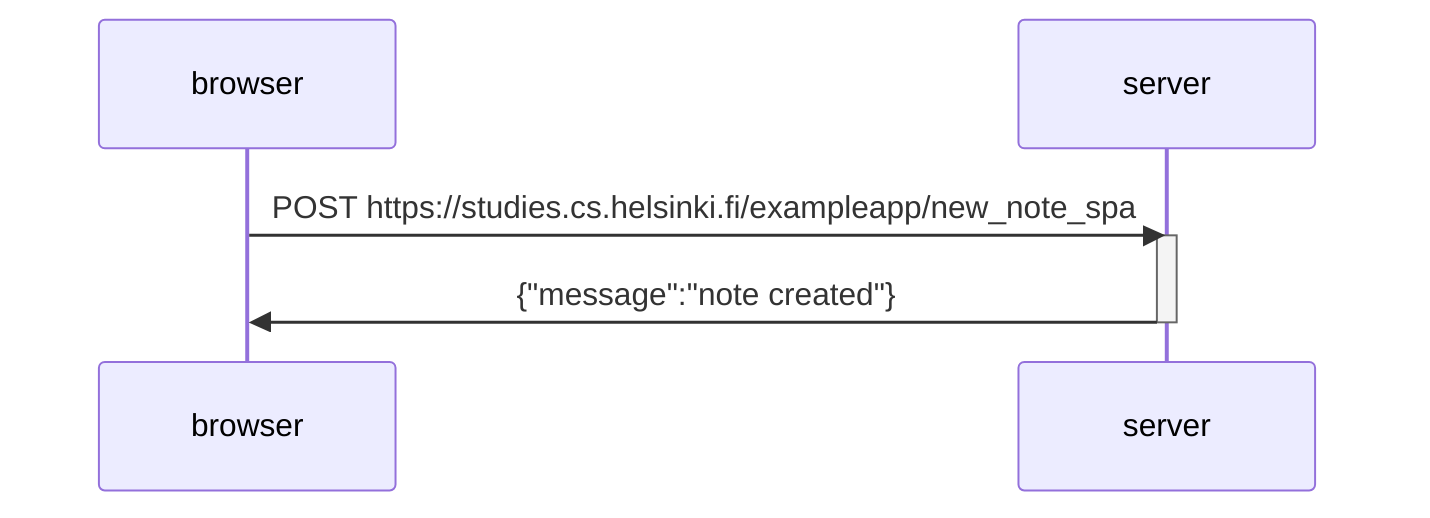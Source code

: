 sequenceDiagram

    participant browser
    participant server

    browser->>server: POST https://studies.cs.helsinki.fi/exampleapp/new_note_spa
    activate server
    server->>browser: {"message":"note created"}
    deactivate server